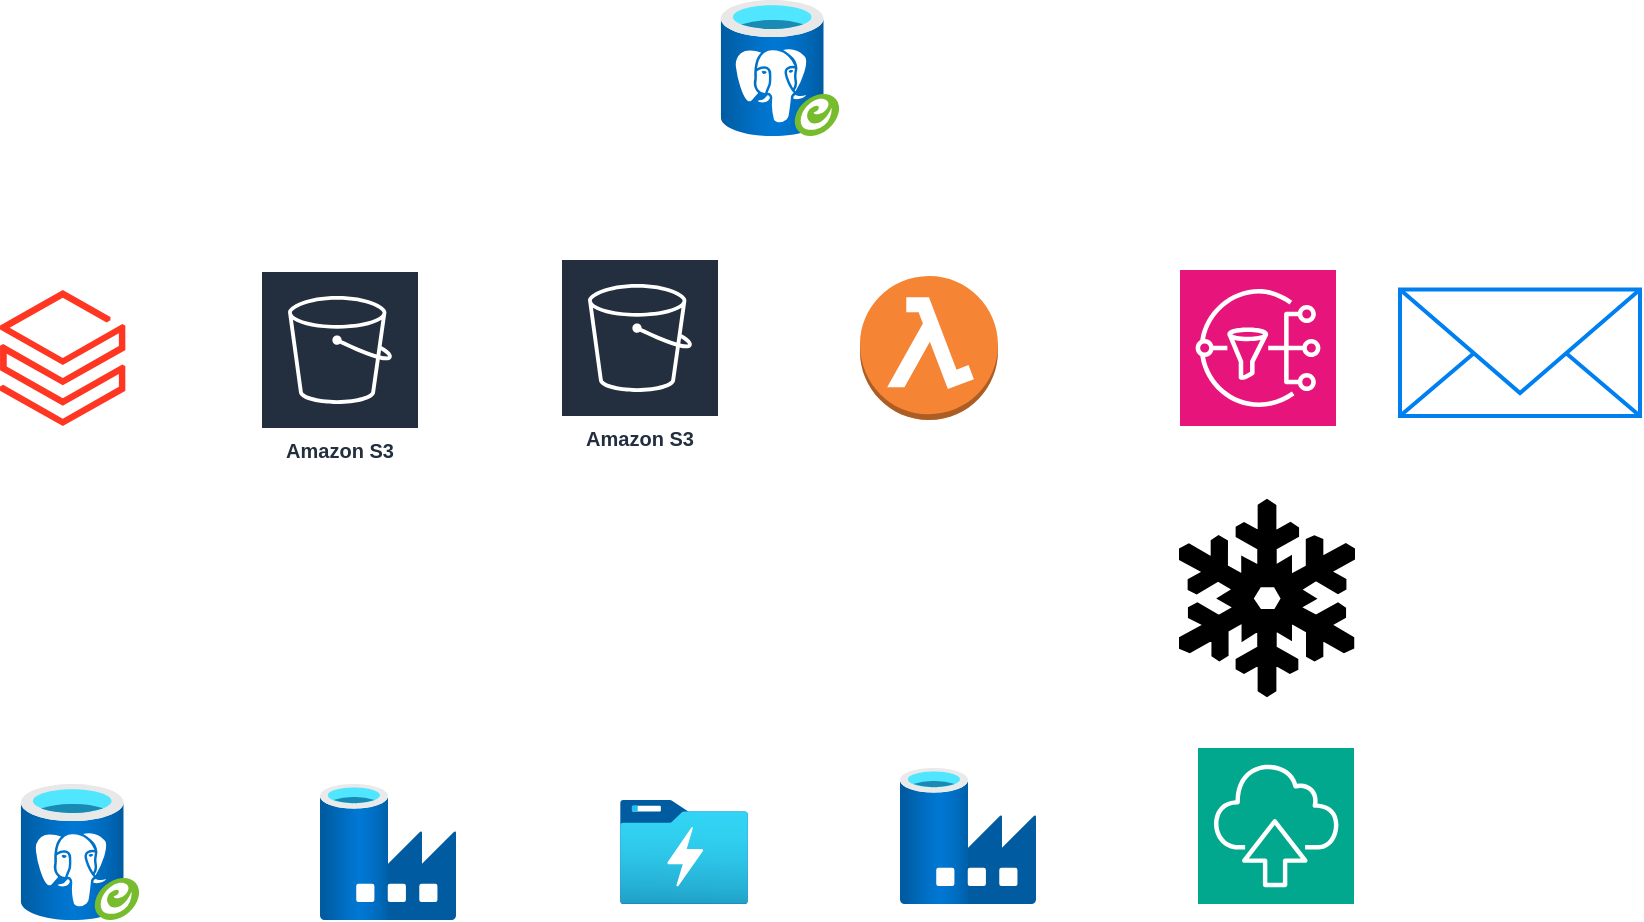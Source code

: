 <mxfile version="24.3.1" type="github">
  <diagram name="Page-1" id="sNjAIxtkdU_80TYe5mNY">
    <mxGraphModel dx="878" dy="508" grid="1" gridSize="10" guides="1" tooltips="1" connect="1" arrows="1" fold="1" page="1" pageScale="1" pageWidth="850" pageHeight="1100" math="0" shadow="0">
      <root>
        <mxCell id="0" />
        <mxCell id="1" parent="0" />
        <mxCell id="MWS0lbEyu_EbpBafLi50-5" value="" style="image;aspect=fixed;html=1;points=[];align=center;fontSize=12;image=img/lib/azure2/databases/Data_Factory.svg;" vertex="1" parent="1">
          <mxGeometry x="190" y="402" width="68" height="68" as="geometry" />
        </mxCell>
        <mxCell id="MWS0lbEyu_EbpBafLi50-6" value="" style="image;aspect=fixed;html=1;points=[];align=center;fontSize=12;image=img/lib/azure2/storage/Data_Lake_Storage_Gen1.svg;" vertex="1" parent="1">
          <mxGeometry x="340" y="410" width="64" height="52" as="geometry" />
        </mxCell>
        <mxCell id="MWS0lbEyu_EbpBafLi50-7" value="" style="image;aspect=fixed;html=1;points=[];align=center;fontSize=12;image=img/lib/azure2/databases/Azure_Database_PostgreSQL_Server_Group.svg;" vertex="1" parent="1">
          <mxGeometry x="40" y="402" width="60" height="68" as="geometry" />
        </mxCell>
        <mxCell id="MWS0lbEyu_EbpBafLi50-8" value="Amazon S3" style="sketch=0;outlineConnect=0;fontColor=#232F3E;gradientColor=none;strokeColor=#ffffff;fillColor=#232F3E;dashed=0;verticalLabelPosition=middle;verticalAlign=bottom;align=center;html=1;whiteSpace=wrap;fontSize=10;fontStyle=1;spacing=3;shape=mxgraph.aws4.productIcon;prIcon=mxgraph.aws4.s3;" vertex="1" parent="1">
          <mxGeometry x="160" y="145" width="80" height="100" as="geometry" />
        </mxCell>
        <mxCell id="MWS0lbEyu_EbpBafLi50-9" value="" style="image;aspect=fixed;html=1;points=[];align=center;fontSize=12;image=img/lib/azure2/analytics/Azure_Databricks.svg;" vertex="1" parent="1">
          <mxGeometry x="30" y="155" width="62.8" height="68" as="geometry" />
        </mxCell>
        <mxCell id="MWS0lbEyu_EbpBafLi50-10" value="" style="shape=mxgraph.signs.nature.snowflake;html=1;pointerEvents=1;fillColor=#000000;strokeColor=default;verticalLabelPosition=bottom;verticalAlign=top;align=center;" vertex="1" parent="1">
          <mxGeometry x="620" y="260" width="87" height="98" as="geometry" />
        </mxCell>
        <mxCell id="MWS0lbEyu_EbpBafLi50-11" value="" style="outlineConnect=0;dashed=0;verticalLabelPosition=bottom;verticalAlign=top;align=center;html=1;shape=mxgraph.aws3.lambda_function;fillColor=#F58534;gradientColor=none;" vertex="1" parent="1">
          <mxGeometry x="460" y="148" width="69" height="72" as="geometry" />
        </mxCell>
        <mxCell id="MWS0lbEyu_EbpBafLi50-12" value="" style="sketch=0;points=[[0,0,0],[0.25,0,0],[0.5,0,0],[0.75,0,0],[1,0,0],[0,1,0],[0.25,1,0],[0.5,1,0],[0.75,1,0],[1,1,0],[0,0.25,0],[0,0.5,0],[0,0.75,0],[1,0.25,0],[1,0.5,0],[1,0.75,0]];outlineConnect=0;fontColor=#232F3E;fillColor=#E7157B;strokeColor=#ffffff;dashed=0;verticalLabelPosition=bottom;verticalAlign=top;align=center;html=1;fontSize=12;fontStyle=0;aspect=fixed;shape=mxgraph.aws4.resourceIcon;resIcon=mxgraph.aws4.sns;" vertex="1" parent="1">
          <mxGeometry x="620" y="145" width="78" height="78" as="geometry" />
        </mxCell>
        <mxCell id="MWS0lbEyu_EbpBafLi50-13" value="" style="html=1;verticalLabelPosition=bottom;align=center;labelBackgroundColor=#ffffff;verticalAlign=top;strokeWidth=2;strokeColor=#0080F0;shadow=0;dashed=0;shape=mxgraph.ios7.icons.mail;" vertex="1" parent="1">
          <mxGeometry x="730" y="154.75" width="120" height="63.25" as="geometry" />
        </mxCell>
        <mxCell id="MWS0lbEyu_EbpBafLi50-14" value="" style="image;aspect=fixed;html=1;points=[];align=center;fontSize=12;image=img/lib/azure2/databases/Azure_Database_PostgreSQL_Server_Group.svg;" vertex="1" parent="1">
          <mxGeometry x="390" y="10" width="60" height="68" as="geometry" />
        </mxCell>
        <mxCell id="MWS0lbEyu_EbpBafLi50-15" value="" style="image;aspect=fixed;html=1;points=[];align=center;fontSize=12;image=img/lib/azure2/databases/Data_Factory.svg;" vertex="1" parent="1">
          <mxGeometry x="480" y="394" width="68" height="68" as="geometry" />
        </mxCell>
        <mxCell id="MWS0lbEyu_EbpBafLi50-16" value="Amazon S3" style="sketch=0;outlineConnect=0;fontColor=#232F3E;gradientColor=none;strokeColor=#ffffff;fillColor=#232F3E;dashed=0;verticalLabelPosition=middle;verticalAlign=bottom;align=center;html=1;whiteSpace=wrap;fontSize=10;fontStyle=1;spacing=3;shape=mxgraph.aws4.productIcon;prIcon=mxgraph.aws4.s3;" vertex="1" parent="1">
          <mxGeometry x="310" y="139" width="80" height="100" as="geometry" />
        </mxCell>
        <mxCell id="MWS0lbEyu_EbpBafLi50-17" value="" style="sketch=0;points=[[0,0,0],[0.25,0,0],[0.5,0,0],[0.75,0,0],[1,0,0],[0,1,0],[0.25,1,0],[0.5,1,0],[0.75,1,0],[1,1,0],[0,0.25,0],[0,0.5,0],[0,0.75,0],[1,0.25,0],[1,0.5,0],[1,0.75,0]];outlineConnect=0;fontColor=#232F3E;fillColor=#01A88D;strokeColor=#ffffff;dashed=0;verticalLabelPosition=bottom;verticalAlign=top;align=center;html=1;fontSize=12;fontStyle=0;aspect=fixed;shape=mxgraph.aws4.resourceIcon;resIcon=mxgraph.aws4.migration_and_transfer;" vertex="1" parent="1">
          <mxGeometry x="629" y="384" width="78" height="78" as="geometry" />
        </mxCell>
      </root>
    </mxGraphModel>
  </diagram>
</mxfile>
